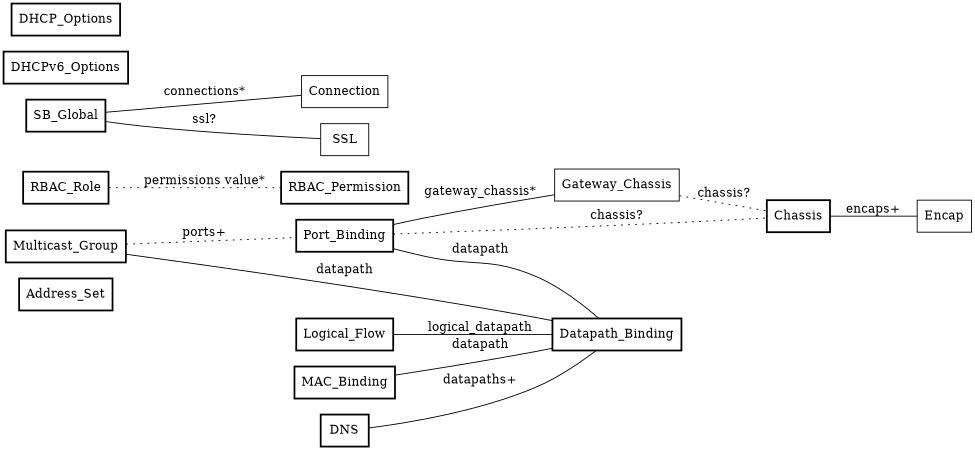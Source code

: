 digraph OVN_Southbound {
	rankdir=LR;
	size="6.5,4";
	margin="0";
	node [shape=box];
	edge [dir=none, arrowhead=none, arrowtail=none];
	Address_Set [style=bold];
	Gateway_Chassis [];
	Gateway_Chassis -> Chassis [style=dotted, label="chassis?"];
	Encap [];
	Multicast_Group [style=bold];
	Multicast_Group -> Port_Binding [style=dotted, label="ports+"];
	Multicast_Group -> Datapath_Binding [label="datapath"];
	Datapath_Binding [style=bold];
	RBAC_Permission [style=bold];
	SB_Global [style=bold];
	SB_Global -> Connection [label="connections*"];
	SB_Global -> SSL [label="ssl?"];
	Logical_Flow [style=bold];
	Logical_Flow -> Datapath_Binding [label="logical_datapath"];
	SSL [];
	Connection [];
	Chassis [style=bold];
	Chassis -> Encap [label="encaps+"];
	MAC_Binding [style=bold];
	MAC_Binding -> Datapath_Binding [label="datapath"];
	RBAC_Role [style=bold];
	RBAC_Role -> RBAC_Permission [style=dotted, label="permissions value*"];
	DNS [style=bold];
	DNS -> Datapath_Binding [label="datapaths+"];
	DHCPv6_Options [style=bold];
	Port_Binding [style=bold];
	Port_Binding -> Gateway_Chassis [label="gateway_chassis*"];
	Port_Binding -> Datapath_Binding [label="datapath"];
	Port_Binding -> Chassis [style=dotted, label="chassis?"];
	DHCP_Options [style=bold];
}
